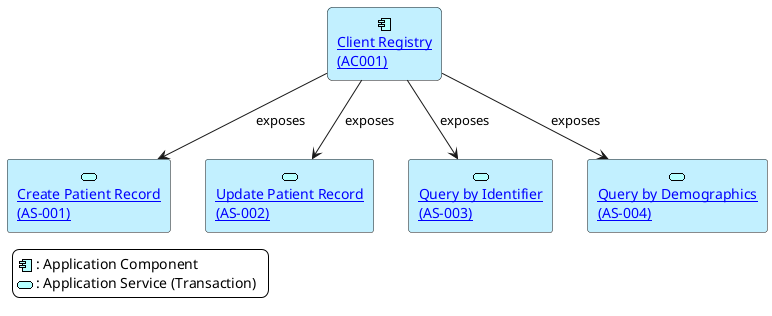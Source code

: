 @startuml
skinparam backgroundcolor transparent
skinparam rectangle<<service>> {
  roundCorner 25
}
skinparam rectangle<<structure>> {
  roundCorner 10
}

sprite $aComponent jar:archimate/application-component
sprite $aService jar:archimate/application-service

' Application Component
rectangle "[[# Client Registry\n(AC001)]]" as CR <<$aComponent>><<structure>> #Application

' Application Services
rectangle "[[# Create Patient Record\n(AS-001)]]" as Svc1 <<$aService>> #Application
rectangle "[[# Update Patient Record\n(AS-002)]]" as Svc2 <<$aService>> #Application
rectangle "[[# Query by Identifier\n(AS-003)]]" as Svc3 <<$aService>> #Application
rectangle "[[# Query by Demographics\n(AS-004)]]" as Svc4 <<$aService>> #Application

' Relationships
CR -down-> Svc1 : exposes
CR -down-> Svc2 : exposes
CR -down-> Svc3 : exposes
CR -down-> Svc4 : exposes

legend left
<$aComponent> : Application Component  
<$aService> : Application Service (Transaction)  
endlegend
@enduml